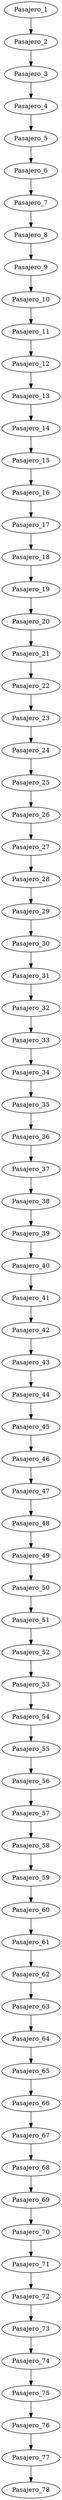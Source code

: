 digraph {
Pasajero_1->
Pasajero_2->
Pasajero_3->
Pasajero_4->
Pasajero_5->
Pasajero_6->
Pasajero_7->
Pasajero_8->
Pasajero_9->
Pasajero_10->
Pasajero_11->
Pasajero_12->
Pasajero_13->
Pasajero_14->
Pasajero_15->
Pasajero_16->
Pasajero_17->
Pasajero_18->
Pasajero_19->
Pasajero_20->
Pasajero_21->
Pasajero_22->
Pasajero_23->
Pasajero_24->
Pasajero_25->
Pasajero_26->
Pasajero_27->
Pasajero_28->
Pasajero_29->
Pasajero_30->
Pasajero_31->
Pasajero_32->
Pasajero_33->
Pasajero_34->
Pasajero_35->
Pasajero_36->
Pasajero_37->
Pasajero_38->
Pasajero_39->
Pasajero_40->
Pasajero_41->
Pasajero_42->
Pasajero_43->
Pasajero_44->
Pasajero_45->
Pasajero_46->
Pasajero_47->
Pasajero_48->
Pasajero_49->
Pasajero_50->
Pasajero_51->
Pasajero_52->
Pasajero_53->
Pasajero_54->
Pasajero_55->
Pasajero_56->
Pasajero_57->
Pasajero_58->
Pasajero_59->
Pasajero_60->
Pasajero_61->
Pasajero_62->
Pasajero_63->
Pasajero_64->
Pasajero_65->
Pasajero_66->
Pasajero_67->
Pasajero_68->
Pasajero_69->
Pasajero_70->
Pasajero_71->
Pasajero_72->
Pasajero_73->
Pasajero_74->
Pasajero_75->
Pasajero_76->
Pasajero_77->Pasajero_78}